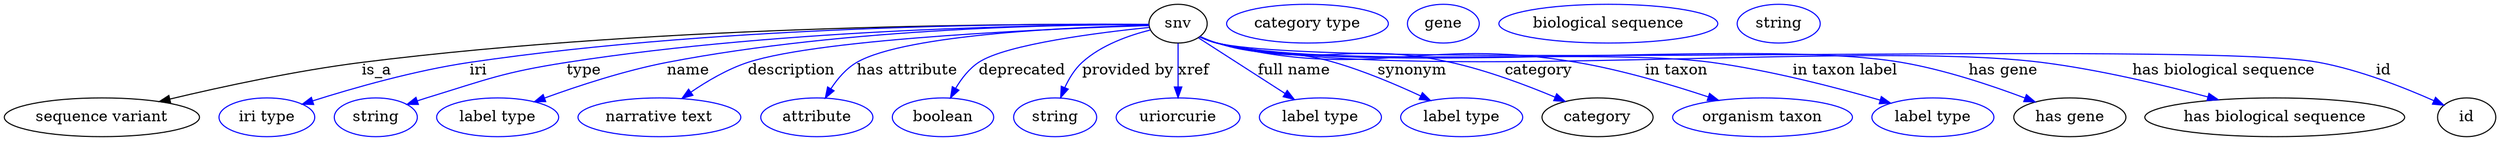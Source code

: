 digraph {
	graph [bb="0,0,2308.3,123"];
	node [label="\N"];
	snv	[height=0.5,
		label=snv,
		pos="1086.3,105",
		width=0.75];
	"sequence variant"	[height=0.5,
		pos="90.342,18",
		width=2.5095];
	snv -> "sequence variant"	[label=is_a,
		lp="345.34,61.5",
		pos="e,143.54,32.566 1059.1,104.29 960.7,105 614.17,104.67 331.34,69 270.39,61.313 201.89,46.49 153.54,34.971"];
	iri	[color=blue,
		height=0.5,
		label="iri type",
		pos="243.34,18",
		width=1.2277];
	snv -> iri	[color=blue,
		label=iri,
		lp="439.34,61.5",
		pos="e,276.15,30.141 1059.3,104.37 969.53,105.21 672.96,104.88 431.34,69 380.44,61.44 323.52,45.164 285.79,33.228",
		style=solid];
	type	[color=blue,
		height=0.5,
		label=string,
		pos="344.34,18",
		width=1.0652];
	snv -> type	[color=blue,
		label=type,
		lp="537.34,61.5",
		pos="e,373.27,29.97 1059.1,104.11 977.19,104.05 726.22,101.06 521.34,69 462.45,59.784 448.33,53.492 391.34,36 388.58,35.153 385.74,34.238 \
382.9,33.289",
		style=solid];
	name	[color=blue,
		height=0.5,
		label="label type",
		pos="457.34,18",
		width=1.5707];
	snv -> name	[color=blue,
		label=name,
		lp="634.34,61.5",
		pos="e,491.35,32.387 1059.2,104.2 986.38,104.25 781.13,101.28 614.34,69 575.19,61.423 532.12,47.27 501.01,35.951",
		style=solid];
	description	[color=blue,
		height=0.5,
		label="narrative text",
		pos="607.34,18",
		width=2.0943];
	snv -> description	[color=blue,
		label=description,
		lp="728.84,61.5",
		pos="e,627.97,35.518 1059.4,103.25 981.54,100.82 757.55,91.964 688.34,69 669.72,62.822 650.96,51.623 636.18,41.388",
		style=solid];
	"has attribute"	[color=blue,
		height=0.5,
		label=attribute,
		pos="752.34,18",
		width=1.4443];
	snv -> "has attribute"	[color=blue,
		label="has attribute",
		lp="836.34,61.5",
		pos="e,760.19,35.823 1059.3,103.52 994.97,101.95 834.93,95.436 789.34,69 779.43,63.253 771.38,53.681 765.35,44.443",
		style=solid];
	deprecated	[color=blue,
		height=0.5,
		label=boolean,
		pos="869.34,18",
		width=1.2999];
	snv -> deprecated	[color=blue,
		label=deprecated,
		lp="941.84,61.5",
		pos="e,875.96,36.001 1059.5,101.54 1014.6,97.015 926.8,86.203 901.34,69 892.6,63.09 885.73,53.906 880.63,45.013",
		style=solid];
	"provided by"	[color=blue,
		height=0.5,
		label=string,
		pos="972.34,18",
		width=1.0652];
	snv -> "provided by"	[color=blue,
		label="provided by",
		lp="1039.8,61.5",
		pos="e,977.43,36.263 1060.7,99.131 1041.3,94.32 1015.1,85.25 997.34,69 990.45,62.691 985.2,54.052 981.34,45.729",
		style=solid];
	xref	[color=blue,
		height=0.5,
		label=uriorcurie,
		pos="1086.3,18",
		width=1.5887];
	snv -> xref	[color=blue,
		label=xref,
		lp="1100.8,61.5",
		pos="e,1086.3,36.175 1086.3,86.799 1086.3,75.163 1086.3,59.548 1086.3,46.237",
		style=solid];
	"full name"	[color=blue,
		height=0.5,
		label="label type",
		pos="1218.3,18",
		width=1.5707];
	snv -> "full name"	[color=blue,
		label="full name",
		lp="1193.8,61.5",
		pos="e,1194.1,34.621 1105.3,91.822 1126.2,78.353 1160.3,56.406 1185.5,40.122",
		style=solid];
	synonym	[color=blue,
		height=0.5,
		label="label type",
		pos="1349.3,18",
		width=1.5707];
	snv -> synonym	[color=blue,
		label=synonym,
		lp="1303.3,61.5",
		pos="e,1320.5,33.521 1106.9,93.102 1111.8,90.811 1117.2,88.606 1122.3,87 1169.2,72.376 1184.2,82.674 1231.3,69 1258.8,61.03 1288.5,48.447 \
1311.2,37.898",
		style=solid];
	category	[height=0.5,
		pos="1475.3,18",
		width=1.4263];
	snv -> category	[color=blue,
		label=category,
		lp="1420.8,61.5",
		pos="e,1445.3,32.735 1106.8,92.798 1111.8,90.52 1117.1,88.396 1122.3,87 1215.8,61.937 1244.8,89.886 1339.3,69 1372.8,61.602 1409.2,47.913 \
1435.9,36.727",
		style=solid];
	"in taxon"	[color=blue,
		height=0.5,
		label="organism taxon",
		pos="1628.3,18",
		width=2.3109];
	snv -> "in taxon"	[color=blue,
		label="in taxon",
		lp="1548.3,61.5",
		pos="e,1587.6,33.715 1106.4,92.864 1111.5,90.523 1117,88.355 1122.3,87 1266.5,50.58 1309.8,93.912 1456.3,69 1498.1,61.909 1544,48.231 \
1577.9,36.971",
		style=solid];
	"in taxon label"	[color=blue,
		height=0.5,
		label="label type",
		pos="1786.3,18",
		width=1.5707];
	snv -> "in taxon label"	[color=blue,
		label="in taxon label",
		lp="1704.8,61.5",
		pos="e,1747.1,31.127 1106.4,92.808 1111.4,90.469 1117,88.315 1122.3,87 1221.5,62.717 1480.2,82.855 1581.3,69 1635.5,61.582 1696.2,45.827 \
1737.3,33.973",
		style=solid];
	"has gene"	[height=0.5,
		pos="1913.3,18",
		width=1.4443];
	snv -> "has gene"	[color=blue,
		label="has gene",
		lp="1851.3,61.5",
		pos="e,1881.1,32.275 1106.4,92.767 1111.4,90.429 1117,88.286 1122.3,87 1259.6,54.163 1618.2,92.779 1757.3,69 1797.1,62.213 1840.6,47.626 \
1871.6,35.95",
		style=solid];
	"has biological sequence"	[height=0.5,
		pos="2103.3,18",
		width=3.34];
	snv -> "has biological sequence"	[color=blue,
		label="has biological sequence",
		lp="2055.8,61.5",
		pos="e,2051.1,34.261 1106.4,92.748 1111.4,90.411 1117,88.273 1122.3,87 1287.8,47.844 1718.6,90.285 1887.3,69 1940,62.362 1998.5,48.388 \
2041.3,36.896",
		style=solid];
	id	[height=0.5,
		pos="2281.3,18",
		width=0.75];
	snv -> id	[color=blue,
		label=id,
		lp="2204.3,61.5",
		pos="e,2260.1,29.259 1106.4,92.726 1111.4,90.389 1117,88.257 1122.3,87 1232.9,61.175 2032.7,89.755 2144.3,69 2182.3,61.953 2223.5,45.595 \
2250.8,33.498",
		style=solid];
	"named thing_category"	[color=blue,
		height=0.5,
		label="category type",
		pos="1206.3,105",
		width=2.0762];
	"sequence variant_has gene"	[color=blue,
		height=0.5,
		label=gene,
		pos="1332.3,105",
		width=0.92075];
	"sequence variant_has biological sequence"	[color=blue,
		height=0.5,
		label="biological sequence",
		pos="1485.3,105",
		width=2.8164];
	"sequence variant_id"	[color=blue,
		height=0.5,
		label=string,
		pos="1643.3,105",
		width=1.0652];
}
